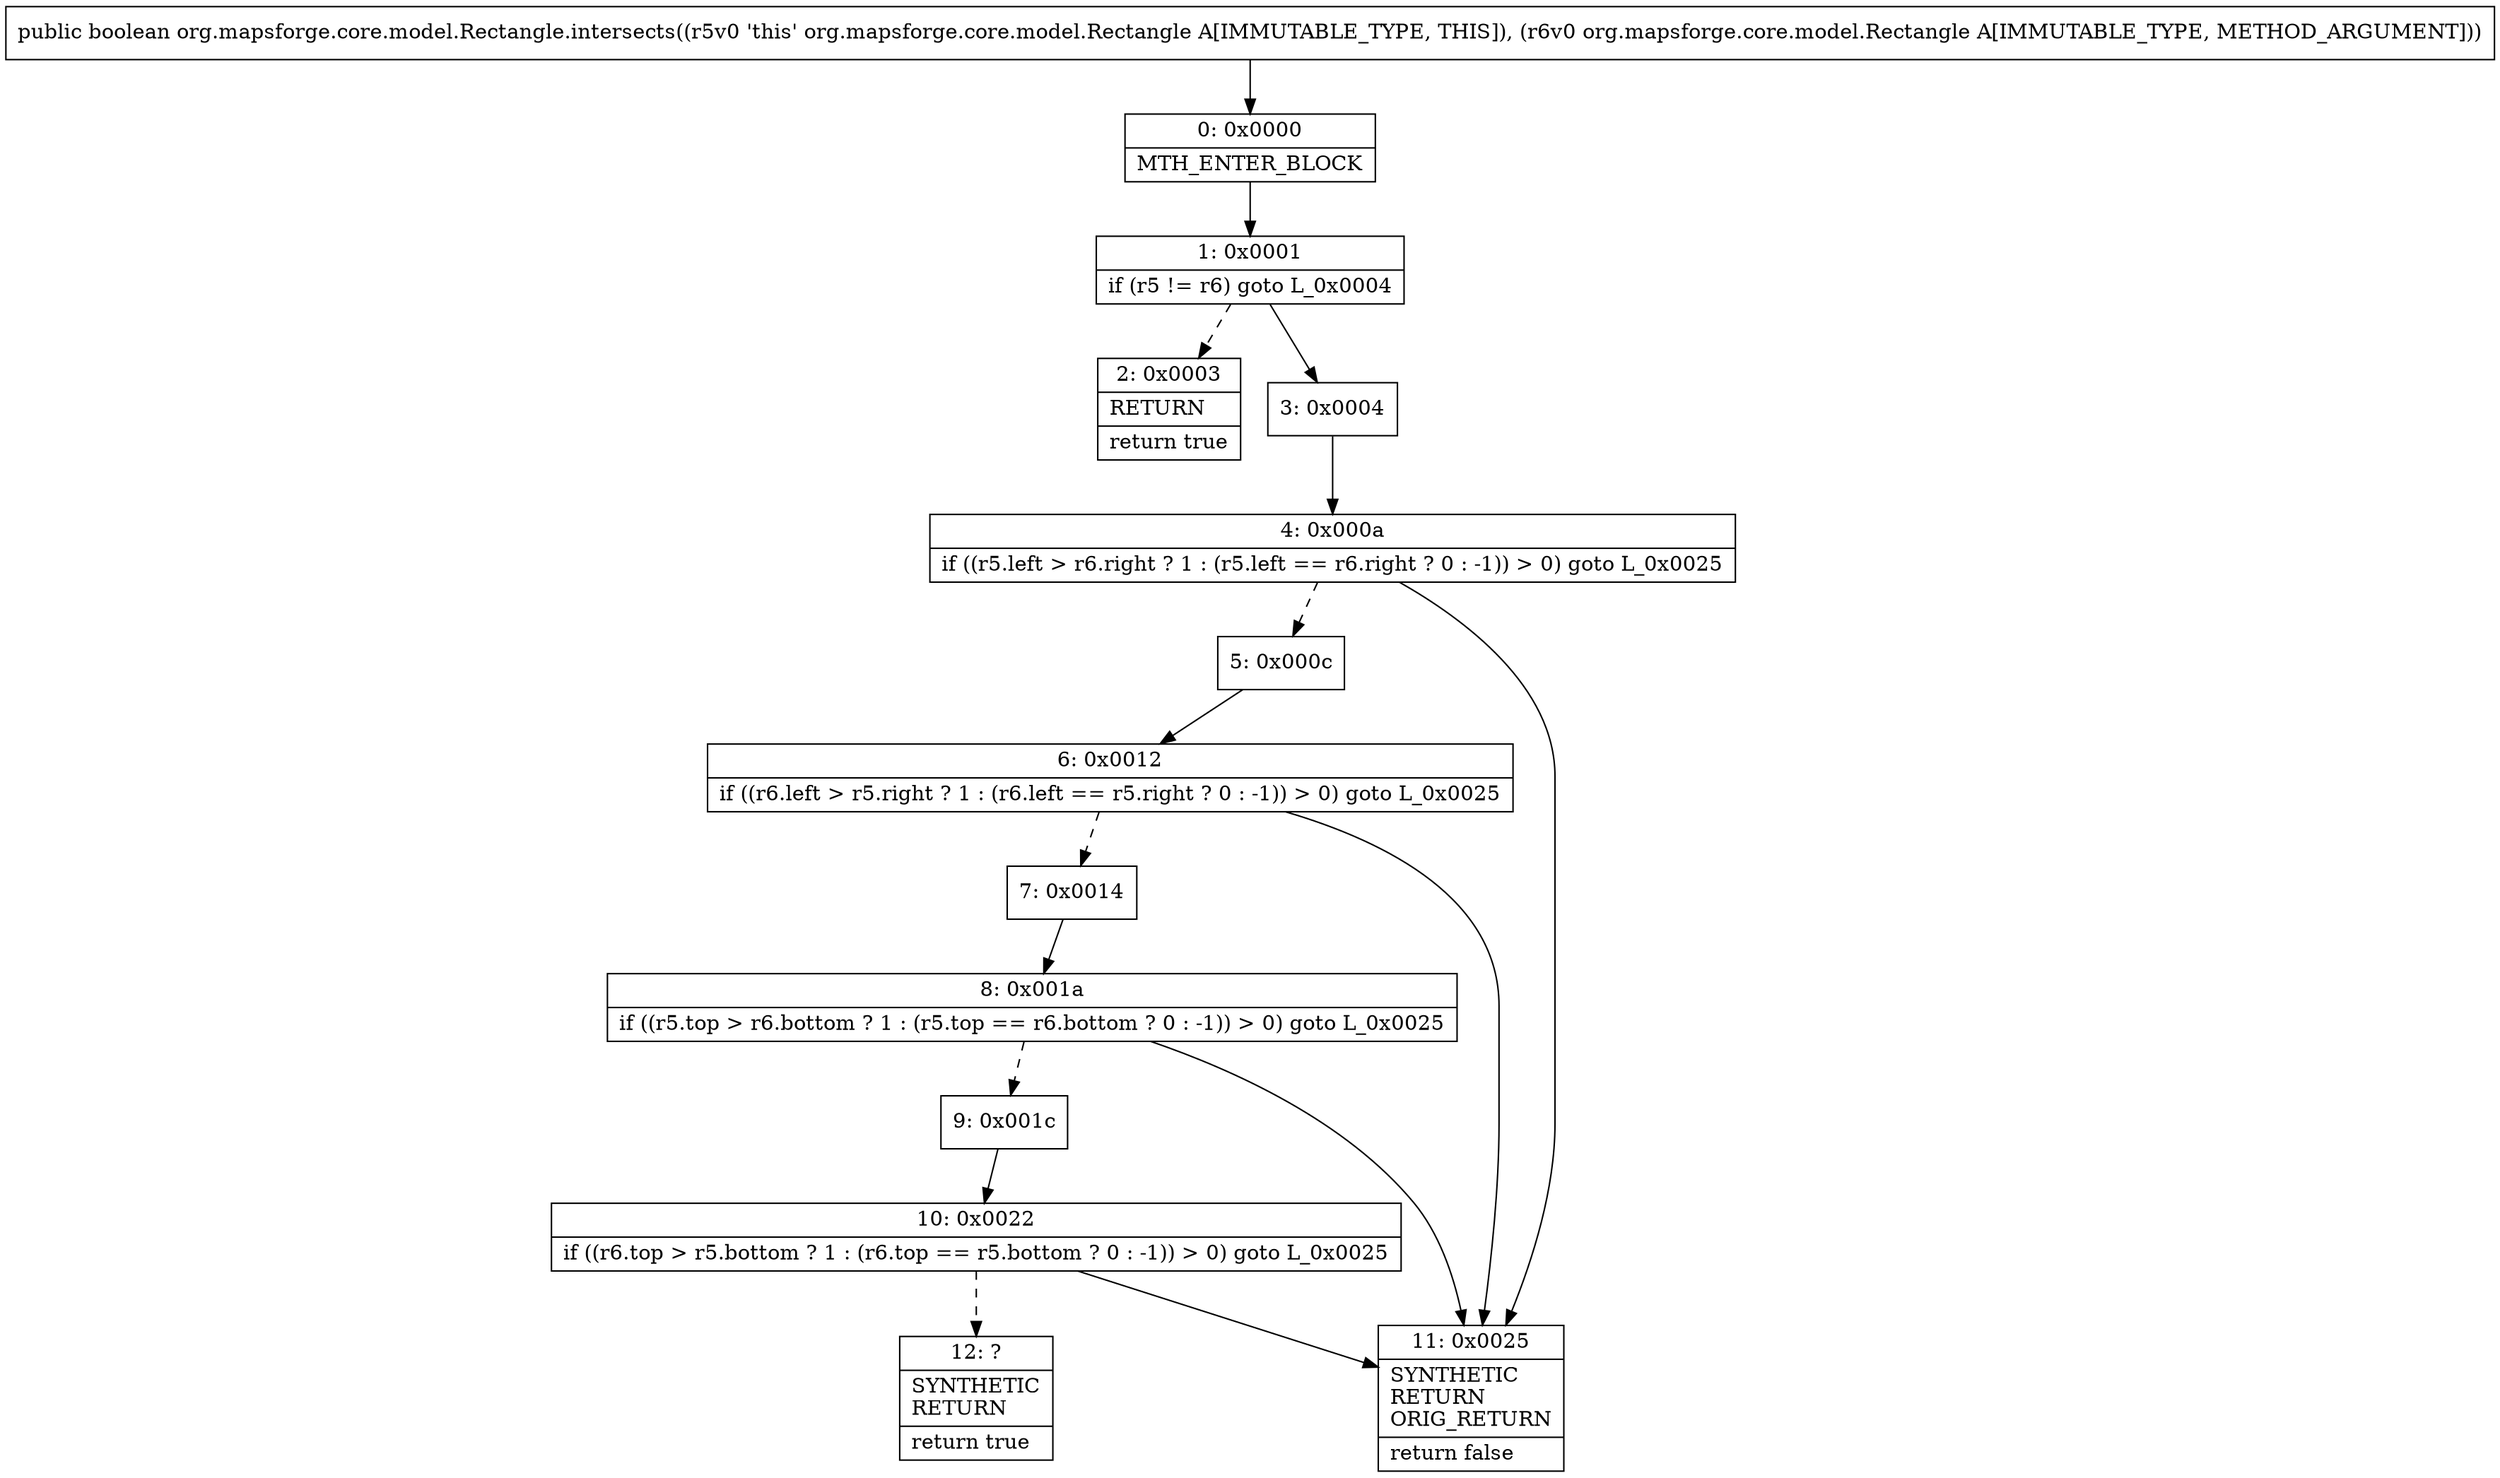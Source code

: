 digraph "CFG fororg.mapsforge.core.model.Rectangle.intersects(Lorg\/mapsforge\/core\/model\/Rectangle;)Z" {
Node_0 [shape=record,label="{0\:\ 0x0000|MTH_ENTER_BLOCK\l}"];
Node_1 [shape=record,label="{1\:\ 0x0001|if (r5 != r6) goto L_0x0004\l}"];
Node_2 [shape=record,label="{2\:\ 0x0003|RETURN\l|return true\l}"];
Node_3 [shape=record,label="{3\:\ 0x0004}"];
Node_4 [shape=record,label="{4\:\ 0x000a|if ((r5.left \> r6.right ? 1 : (r5.left == r6.right ? 0 : \-1)) \> 0) goto L_0x0025\l}"];
Node_5 [shape=record,label="{5\:\ 0x000c}"];
Node_6 [shape=record,label="{6\:\ 0x0012|if ((r6.left \> r5.right ? 1 : (r6.left == r5.right ? 0 : \-1)) \> 0) goto L_0x0025\l}"];
Node_7 [shape=record,label="{7\:\ 0x0014}"];
Node_8 [shape=record,label="{8\:\ 0x001a|if ((r5.top \> r6.bottom ? 1 : (r5.top == r6.bottom ? 0 : \-1)) \> 0) goto L_0x0025\l}"];
Node_9 [shape=record,label="{9\:\ 0x001c}"];
Node_10 [shape=record,label="{10\:\ 0x0022|if ((r6.top \> r5.bottom ? 1 : (r6.top == r5.bottom ? 0 : \-1)) \> 0) goto L_0x0025\l}"];
Node_11 [shape=record,label="{11\:\ 0x0025|SYNTHETIC\lRETURN\lORIG_RETURN\l|return false\l}"];
Node_12 [shape=record,label="{12\:\ ?|SYNTHETIC\lRETURN\l|return true\l}"];
MethodNode[shape=record,label="{public boolean org.mapsforge.core.model.Rectangle.intersects((r5v0 'this' org.mapsforge.core.model.Rectangle A[IMMUTABLE_TYPE, THIS]), (r6v0 org.mapsforge.core.model.Rectangle A[IMMUTABLE_TYPE, METHOD_ARGUMENT])) }"];
MethodNode -> Node_0;
Node_0 -> Node_1;
Node_1 -> Node_2[style=dashed];
Node_1 -> Node_3;
Node_3 -> Node_4;
Node_4 -> Node_5[style=dashed];
Node_4 -> Node_11;
Node_5 -> Node_6;
Node_6 -> Node_7[style=dashed];
Node_6 -> Node_11;
Node_7 -> Node_8;
Node_8 -> Node_9[style=dashed];
Node_8 -> Node_11;
Node_9 -> Node_10;
Node_10 -> Node_11;
Node_10 -> Node_12[style=dashed];
}

